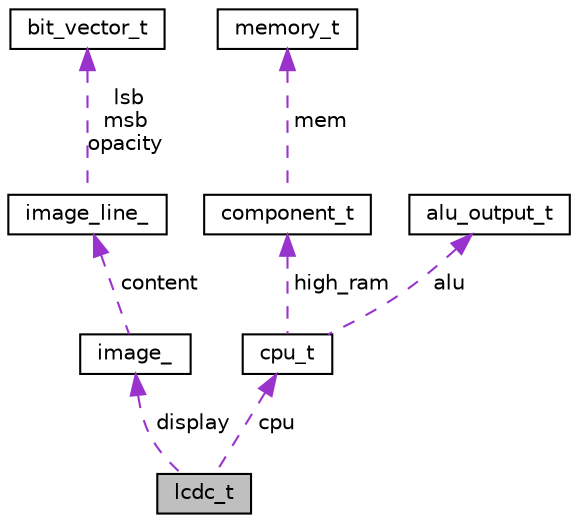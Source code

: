 digraph "lcdc_t"
{
  edge [fontname="Helvetica",fontsize="10",labelfontname="Helvetica",labelfontsize="10"];
  node [fontname="Helvetica",fontsize="10",shape=record];
  Node1 [label="lcdc_t",height=0.2,width=0.4,color="black", fillcolor="grey75", style="filled", fontcolor="black"];
  Node2 -> Node1 [dir="back",color="darkorchid3",fontsize="10",style="dashed",label=" display" ,fontname="Helvetica"];
  Node2 [label="image_",height=0.2,width=0.4,color="black", fillcolor="white", style="filled",URL="$structimage__.html",tooltip="Type to represent images. "];
  Node3 -> Node2 [dir="back",color="darkorchid3",fontsize="10",style="dashed",label=" content" ,fontname="Helvetica"];
  Node3 [label="image_line_",height=0.2,width=0.4,color="black", fillcolor="white", style="filled",URL="$structimage__line__.html",tooltip="Type to represent image lines. "];
  Node4 -> Node3 [dir="back",color="darkorchid3",fontsize="10",style="dashed",label=" lsb\nmsb\nopacity" ,fontname="Helvetica"];
  Node4 [label="bit_vector_t",height=0.2,width=0.4,color="black", fillcolor="white", style="filled",URL="$structbit__vector__t.html",tooltip="Type to represent image lines. "];
  Node5 -> Node1 [dir="back",color="darkorchid3",fontsize="10",style="dashed",label=" cpu" ,fontname="Helvetica"];
  Node5 [label="cpu_t",height=0.2,width=0.4,color="black", fillcolor="white", style="filled",URL="$structcpu__t.html",tooltip="Type to represent CPU. "];
  Node6 -> Node5 [dir="back",color="darkorchid3",fontsize="10",style="dashed",label=" high_ram" ,fontname="Helvetica"];
  Node6 [label="component_t",height=0.2,width=0.4,color="black", fillcolor="white", style="filled",URL="$structcomponent__t.html",tooltip="Component data structure. Holds a pointer to its memory and start/end addresses. "];
  Node7 -> Node6 [dir="back",color="darkorchid3",fontsize="10",style="dashed",label=" mem" ,fontname="Helvetica"];
  Node7 [label="memory_t",height=0.2,width=0.4,color="black", fillcolor="white", style="filled",URL="$structmemory__t.html",tooltip="Structure for memory, Holds a pointer to the memory, its size and if it is writable. "];
  Node8 -> Node5 [dir="back",color="darkorchid3",fontsize="10",style="dashed",label=" alu" ,fontname="Helvetica"];
  Node8 [label="alu_output_t",height=0.2,width=0.4,color="black", fillcolor="white", style="filled",URL="$structalu__output__t.html",tooltip="type alu_output_t holds a structure with a 16bit value field (usualy using only the 8 lsb)..."];
}
